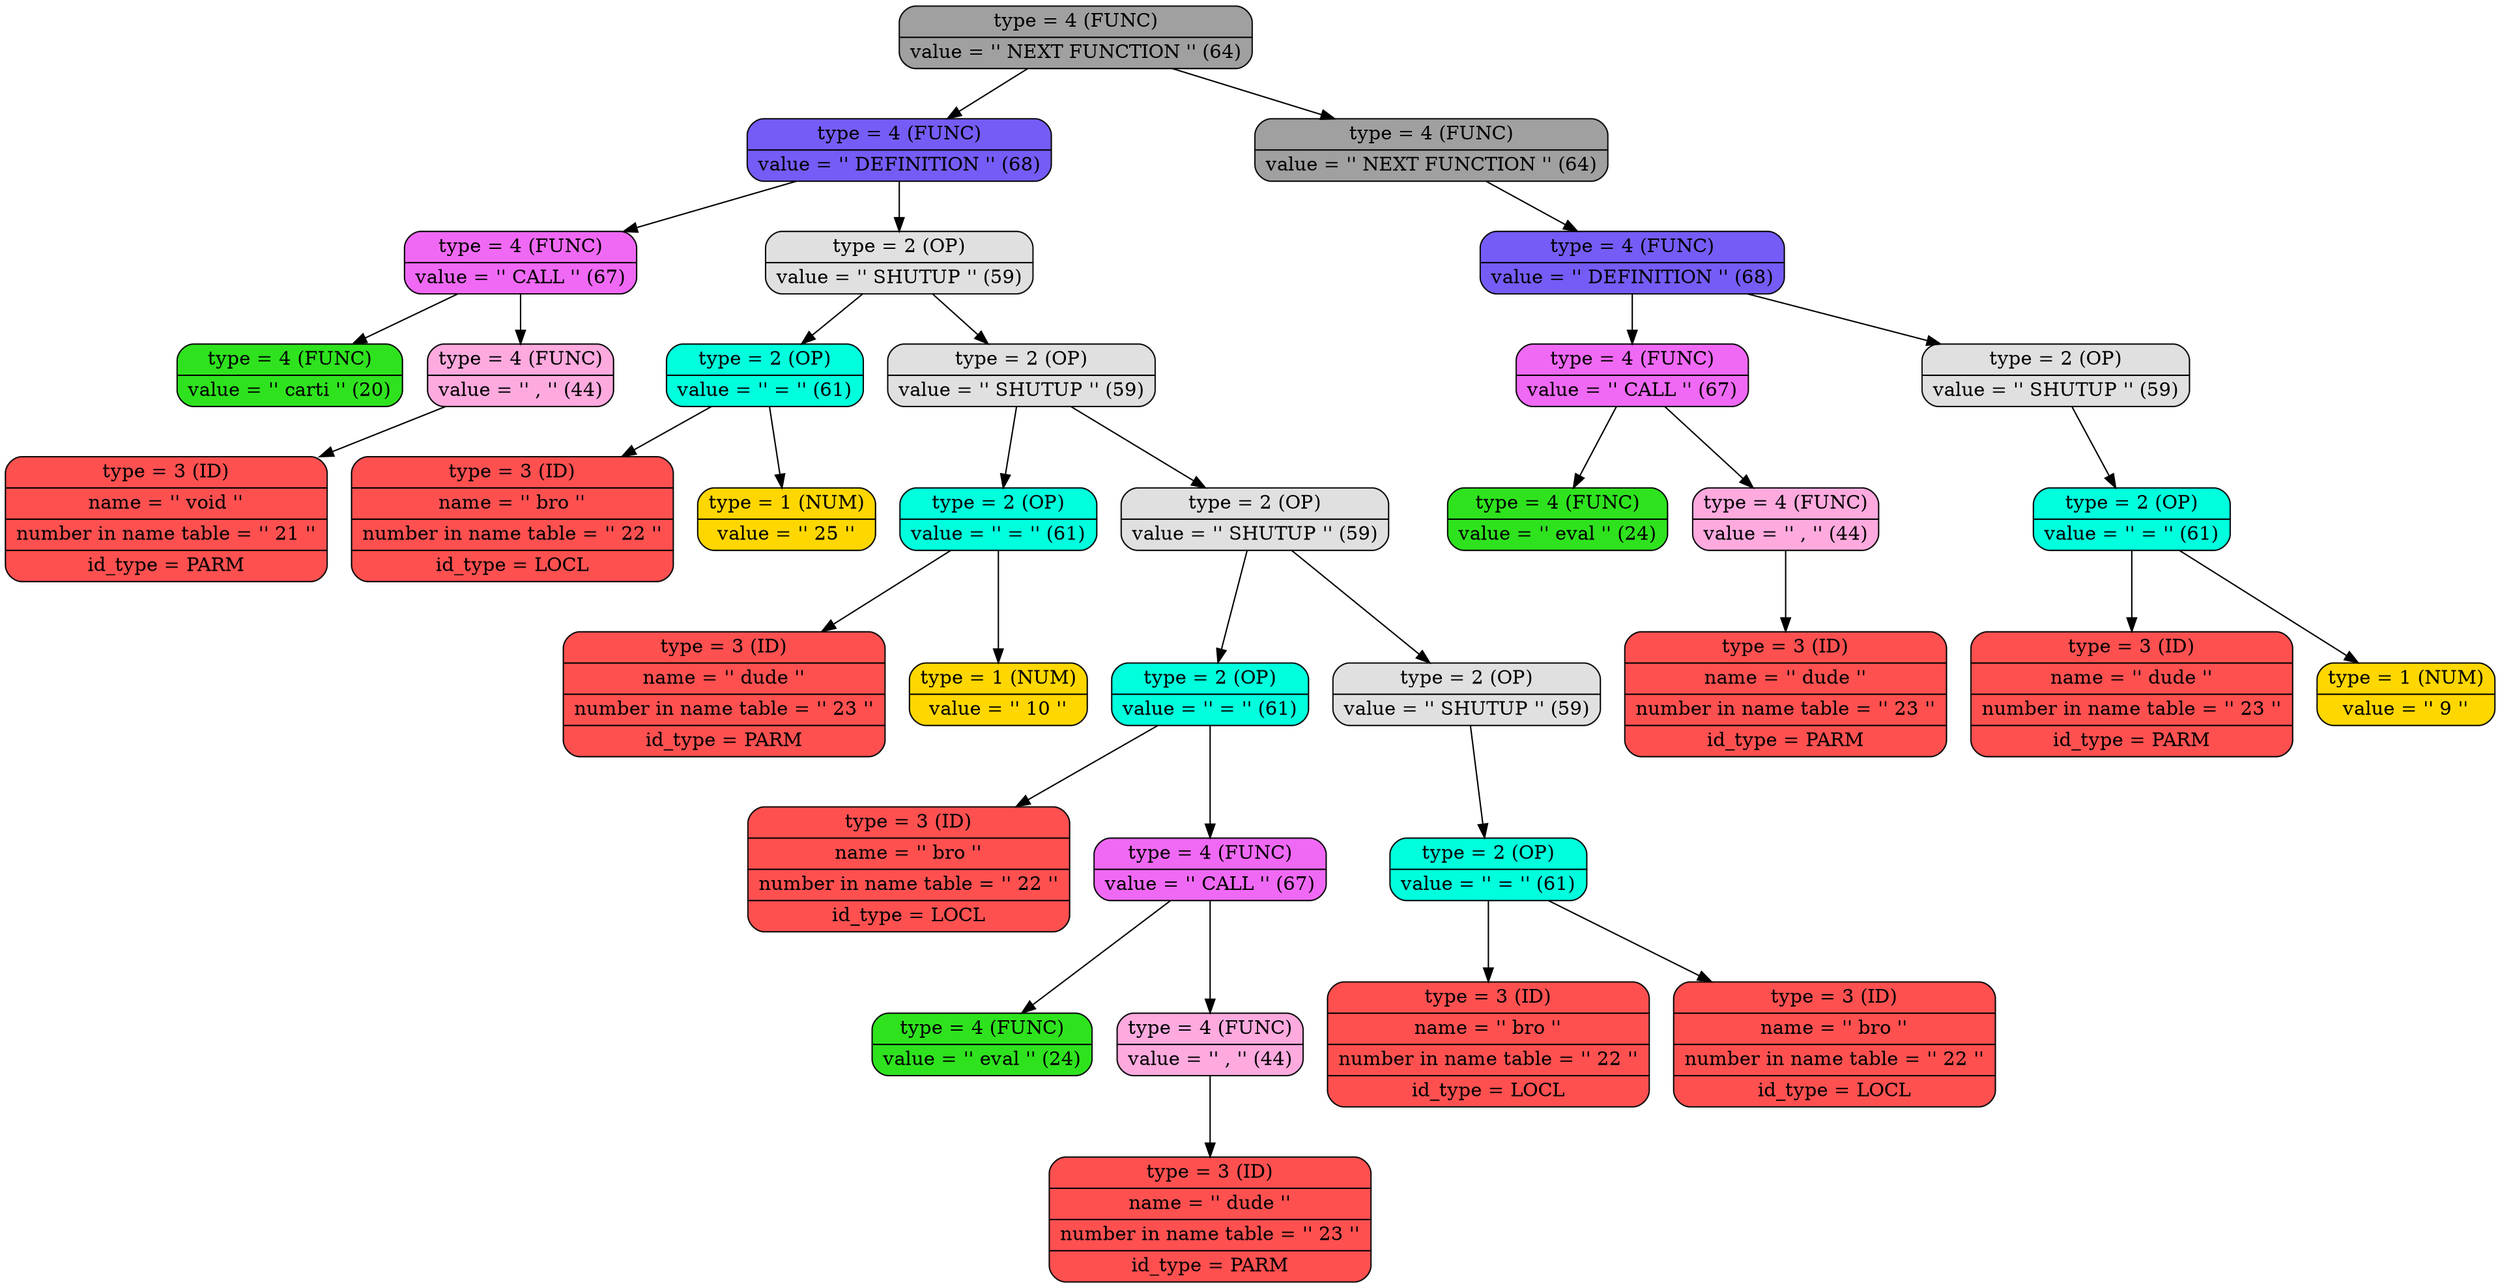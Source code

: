 digraph
{
bgcolor="transparent"
node0x5030000004c0 [shape=Mrecord; label = " { type = 4 (FUNC) | value = '' NEXT FUNCTION ''  (64) }"; style = filled; fillcolor = "#A0A0A0"];
node0x5030000004c0 -> node0x503000000490;
node0x5030000004c0 -> node0x5030000006a0;
node0x503000000490 [shape=Mrecord; label = " { type = 4 (FUNC) | value = '' DEFINITION ''  (68) }"; style = filled; fillcolor = "#755CF7"];
node0x503000000490 -> node0x5030000000d0;
node0x503000000490 -> node0x503000000190;
node0x5030000000d0 [shape=Mrecord; label = " { type = 4 (FUNC) | value = '' CALL ''  (67) }"; style = filled; fillcolor = "#F069F5"];
node0x5030000000d0 -> node0x503000000040;
node0x5030000000d0 -> node0x5030000000a0;
node0x503000000040 [shape=Mrecord; label = " { type = 4 (FUNC) | value = '' carti ''  (20) }"; style = filled; fillcolor = "#2EE31E"];
node0x5030000000a0 [shape=Mrecord; label = " { type = 4 (FUNC) | value = '' , ''  (44) }"; style = filled; fillcolor = "#FEAADF"];
node0x5030000000a0 -> node0x503000000070;
node0x503000000070 [shape=Mrecord; label = " { type = 3 (ID)  | name = '' void '' | number in name table = '' 21 '' | id_type = PARM }"; style = filled; fillcolor = "#FF5050"];
node0x503000000190 [shape=Mrecord; label = " { type = 2 (OP)   | value = '' SHUTUP ''  (59) }"; style = filled; fillcolor = "#E0E0E0"];
node0x503000000190 -> node0x503000000160;
node0x503000000190 -> node0x503000000250;
node0x503000000160 [shape=Mrecord; label = " { type = 2 (OP)   | value = '' = ''  (61) }"; style = filled; fillcolor = "#00FFDD"];
node0x503000000160 -> node0x503000000100;
node0x503000000160 -> node0x503000000130;
node0x503000000100 [shape=Mrecord; label = " { type = 3 (ID)  | name = '' bro '' | number in name table = '' 22 '' | id_type = LOCL }"; style = filled; fillcolor = "#FF5050"];
node0x503000000130 [shape=Mrecord; label = " { type = 1 (NUM)  | value = '' 25 '' }"; style = filled; fillcolor = "#FFD700"];
node0x503000000250 [shape=Mrecord; label = " { type = 2 (OP)   | value = '' SHUTUP ''  (59) }"; style = filled; fillcolor = "#E0E0E0"];
node0x503000000250 -> node0x503000000220;
node0x503000000250 -> node0x5030000003a0;
node0x503000000220 [shape=Mrecord; label = " { type = 2 (OP)   | value = '' = ''  (61) }"; style = filled; fillcolor = "#00FFDD"];
node0x503000000220 -> node0x5030000001c0;
node0x503000000220 -> node0x5030000001f0;
node0x5030000001c0 [shape=Mrecord; label = " { type = 3 (ID)  | name = '' dude '' | number in name table = '' 23 '' | id_type = PARM }"; style = filled; fillcolor = "#FF5050"];
node0x5030000001f0 [shape=Mrecord; label = " { type = 1 (NUM)  | value = '' 10 '' }"; style = filled; fillcolor = "#FFD700"];
node0x5030000003a0 [shape=Mrecord; label = " { type = 2 (OP)   | value = '' SHUTUP ''  (59) }"; style = filled; fillcolor = "#E0E0E0"];
node0x5030000003a0 -> node0x503000000370;
node0x5030000003a0 -> node0x503000000460;
node0x503000000370 [shape=Mrecord; label = " { type = 2 (OP)   | value = '' = ''  (61) }"; style = filled; fillcolor = "#00FFDD"];
node0x503000000370 -> node0x503000000280;
node0x503000000370 -> node0x503000000340;
node0x503000000280 [shape=Mrecord; label = " { type = 3 (ID)  | name = '' bro '' | number in name table = '' 22 '' | id_type = LOCL }"; style = filled; fillcolor = "#FF5050"];
node0x503000000340 [shape=Mrecord; label = " { type = 4 (FUNC) | value = '' CALL ''  (67) }"; style = filled; fillcolor = "#F069F5"];
node0x503000000340 -> node0x5030000002b0;
node0x503000000340 -> node0x503000000310;
node0x5030000002b0 [shape=Mrecord; label = " { type = 4 (FUNC) | value = '' eval ''  (24) }"; style = filled; fillcolor = "#2EE31E"];
node0x503000000310 [shape=Mrecord; label = " { type = 4 (FUNC) | value = '' , ''  (44) }"; style = filled; fillcolor = "#FEAADF"];
node0x503000000310 -> node0x5030000002e0;
node0x5030000002e0 [shape=Mrecord; label = " { type = 3 (ID)  | name = '' dude '' | number in name table = '' 23 '' | id_type = PARM }"; style = filled; fillcolor = "#FF5050"];
node0x503000000460 [shape=Mrecord; label = " { type = 2 (OP)   | value = '' SHUTUP ''  (59) }"; style = filled; fillcolor = "#E0E0E0"];
node0x503000000460 -> node0x503000000430;
node0x503000000430 [shape=Mrecord; label = " { type = 2 (OP)   | value = '' = ''  (61) }"; style = filled; fillcolor = "#00FFDD"];
node0x503000000430 -> node0x5030000003d0;
node0x503000000430 -> node0x503000000400;
node0x5030000003d0 [shape=Mrecord; label = " { type = 3 (ID)  | name = '' bro '' | number in name table = '' 22 '' | id_type = LOCL }"; style = filled; fillcolor = "#FF5050"];
node0x503000000400 [shape=Mrecord; label = " { type = 3 (ID)  | name = '' bro '' | number in name table = '' 22 '' | id_type = LOCL }"; style = filled; fillcolor = "#FF5050"];
node0x5030000006a0 [shape=Mrecord; label = " { type = 4 (FUNC) | value = '' NEXT FUNCTION ''  (64) }"; style = filled; fillcolor = "#A0A0A0"];
node0x5030000006a0 -> node0x503000000670;
node0x503000000670 [shape=Mrecord; label = " { type = 4 (FUNC) | value = '' DEFINITION ''  (68) }"; style = filled; fillcolor = "#755CF7"];
node0x503000000670 -> node0x503000000580;
node0x503000000670 -> node0x503000000640;
node0x503000000580 [shape=Mrecord; label = " { type = 4 (FUNC) | value = '' CALL ''  (67) }"; style = filled; fillcolor = "#F069F5"];
node0x503000000580 -> node0x5030000004f0;
node0x503000000580 -> node0x503000000550;
node0x5030000004f0 [shape=Mrecord; label = " { type = 4 (FUNC) | value = '' eval ''  (24) }"; style = filled; fillcolor = "#2EE31E"];
node0x503000000550 [shape=Mrecord; label = " { type = 4 (FUNC) | value = '' , ''  (44) }"; style = filled; fillcolor = "#FEAADF"];
node0x503000000550 -> node0x503000000520;
node0x503000000520 [shape=Mrecord; label = " { type = 3 (ID)  | name = '' dude '' | number in name table = '' 23 '' | id_type = PARM }"; style = filled; fillcolor = "#FF5050"];
node0x503000000640 [shape=Mrecord; label = " { type = 2 (OP)   | value = '' SHUTUP ''  (59) }"; style = filled; fillcolor = "#E0E0E0"];
node0x503000000640 -> node0x503000000610;
node0x503000000610 [shape=Mrecord; label = " { type = 2 (OP)   | value = '' = ''  (61) }"; style = filled; fillcolor = "#00FFDD"];
node0x503000000610 -> node0x5030000005b0;
node0x503000000610 -> node0x5030000005e0;
node0x5030000005b0 [shape=Mrecord; label = " { type = 3 (ID)  | name = '' dude '' | number in name table = '' 23 '' | id_type = PARM }"; style = filled; fillcolor = "#FF5050"];
node0x5030000005e0 [shape=Mrecord; label = " { type = 1 (NUM)  | value = '' 9 '' }"; style = filled; fillcolor = "#FFD700"];

}
